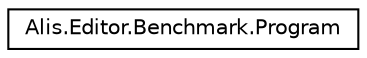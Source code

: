 digraph "Graphical Class Hierarchy"
{
 // LATEX_PDF_SIZE
  edge [fontname="Helvetica",fontsize="10",labelfontname="Helvetica",labelfontsize="10"];
  node [fontname="Helvetica",fontsize="10",shape=record];
  rankdir="LR";
  Node0 [label="Alis.Editor.Benchmark.Program",height=0.2,width=0.4,color="black", fillcolor="white", style="filled",URL="$class_alis_1_1_editor_1_1_benchmark_1_1_program.html",tooltip="The program class"];
}
